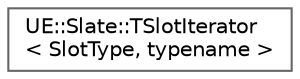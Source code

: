 digraph "Graphical Class Hierarchy"
{
 // INTERACTIVE_SVG=YES
 // LATEX_PDF_SIZE
  bgcolor="transparent";
  edge [fontname=Helvetica,fontsize=10,labelfontname=Helvetica,labelfontsize=10];
  node [fontname=Helvetica,fontsize=10,shape=box,height=0.2,width=0.4];
  rankdir="LR";
  Node0 [id="Node000000",label="UE::Slate::TSlotIterator\l\< SlotType, typename \>",height=0.2,width=0.4,color="grey40", fillcolor="white", style="filled",URL="$d7/d27/structUE_1_1Slate_1_1TSlotIterator.html",tooltip=" "];
}
